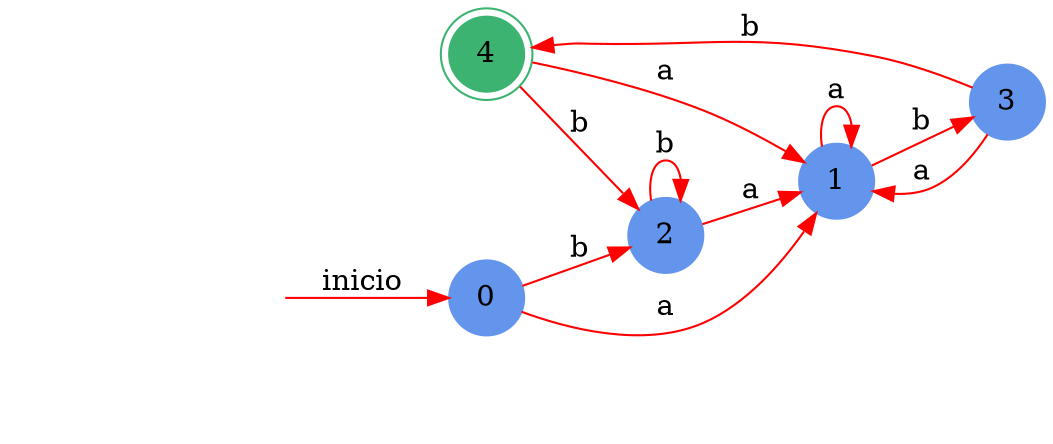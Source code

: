 digraph automata_finito {
	rankdir=LR;
	size="13,5"
	node [shape=doublecircle, style = filled,color = mediumseagreen]; 4;
	node [shape=circle];
	node [color=cornflowerblue];
	edge [color=red];
	 secret_node [style=invis];
	secret_node -> 0 [label="inicio"];
	0 -> 1 [label="a"];
	0 -> 2 [label="b"];
	1 -> 1 [label="a"];
	1 -> 3 [label="b"];
	2 -> 1 [label="a"];
	2 -> 2 [label="b"];
	3 -> 1 [label="a"];
	3 -> 4 [label="b"];
	4 -> 1 [label="a"];
	4 -> 2 [label="b"];
}